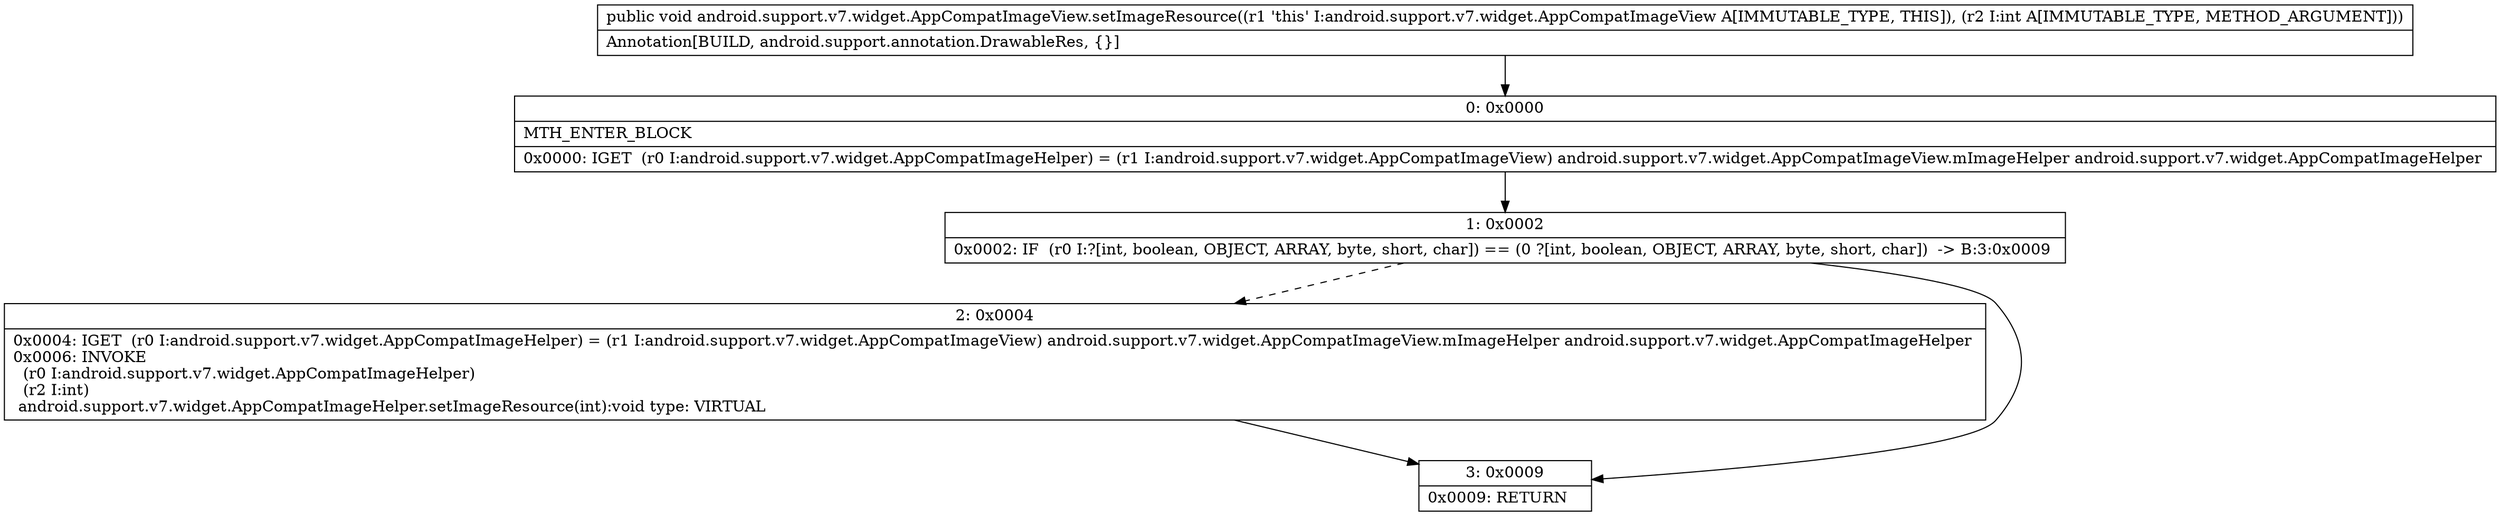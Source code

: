 digraph "CFG forandroid.support.v7.widget.AppCompatImageView.setImageResource(I)V" {
Node_0 [shape=record,label="{0\:\ 0x0000|MTH_ENTER_BLOCK\l|0x0000: IGET  (r0 I:android.support.v7.widget.AppCompatImageHelper) = (r1 I:android.support.v7.widget.AppCompatImageView) android.support.v7.widget.AppCompatImageView.mImageHelper android.support.v7.widget.AppCompatImageHelper \l}"];
Node_1 [shape=record,label="{1\:\ 0x0002|0x0002: IF  (r0 I:?[int, boolean, OBJECT, ARRAY, byte, short, char]) == (0 ?[int, boolean, OBJECT, ARRAY, byte, short, char])  \-\> B:3:0x0009 \l}"];
Node_2 [shape=record,label="{2\:\ 0x0004|0x0004: IGET  (r0 I:android.support.v7.widget.AppCompatImageHelper) = (r1 I:android.support.v7.widget.AppCompatImageView) android.support.v7.widget.AppCompatImageView.mImageHelper android.support.v7.widget.AppCompatImageHelper \l0x0006: INVOKE  \l  (r0 I:android.support.v7.widget.AppCompatImageHelper)\l  (r2 I:int)\l android.support.v7.widget.AppCompatImageHelper.setImageResource(int):void type: VIRTUAL \l}"];
Node_3 [shape=record,label="{3\:\ 0x0009|0x0009: RETURN   \l}"];
MethodNode[shape=record,label="{public void android.support.v7.widget.AppCompatImageView.setImageResource((r1 'this' I:android.support.v7.widget.AppCompatImageView A[IMMUTABLE_TYPE, THIS]), (r2 I:int A[IMMUTABLE_TYPE, METHOD_ARGUMENT]))  | Annotation[BUILD, android.support.annotation.DrawableRes, \{\}]\l}"];
MethodNode -> Node_0;
Node_0 -> Node_1;
Node_1 -> Node_2[style=dashed];
Node_1 -> Node_3;
Node_2 -> Node_3;
}

